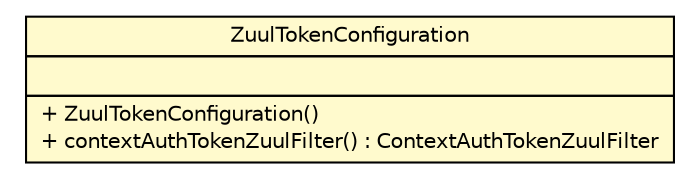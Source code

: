 #!/usr/local/bin/dot
#
# Class diagram 
# Generated by UMLGraph version R5_6-24-gf6e263 (http://www.umlgraph.org/)
#

digraph G {
	edge [fontname="Helvetica",fontsize=10,labelfontname="Helvetica",labelfontsize=10];
	node [fontname="Helvetica",fontsize=10,shape=plaintext];
	nodesep=0.25;
	ranksep=0.5;
	// cn.home1.oss.lib.security.internal.zuul.ZuulTokenConfiguration
	c4854 [label=<<table title="cn.home1.oss.lib.security.internal.zuul.ZuulTokenConfiguration" border="0" cellborder="1" cellspacing="0" cellpadding="2" port="p" bgcolor="lemonChiffon" href="./ZuulTokenConfiguration.html">
		<tr><td><table border="0" cellspacing="0" cellpadding="1">
<tr><td align="center" balign="center"> ZuulTokenConfiguration </td></tr>
		</table></td></tr>
		<tr><td><table border="0" cellspacing="0" cellpadding="1">
<tr><td align="left" balign="left">  </td></tr>
		</table></td></tr>
		<tr><td><table border="0" cellspacing="0" cellpadding="1">
<tr><td align="left" balign="left"> + ZuulTokenConfiguration() </td></tr>
<tr><td align="left" balign="left"> + contextAuthTokenZuulFilter() : ContextAuthTokenZuulFilter </td></tr>
		</table></td></tr>
		</table>>, URL="./ZuulTokenConfiguration.html", fontname="Helvetica", fontcolor="black", fontsize=10.0];
}

